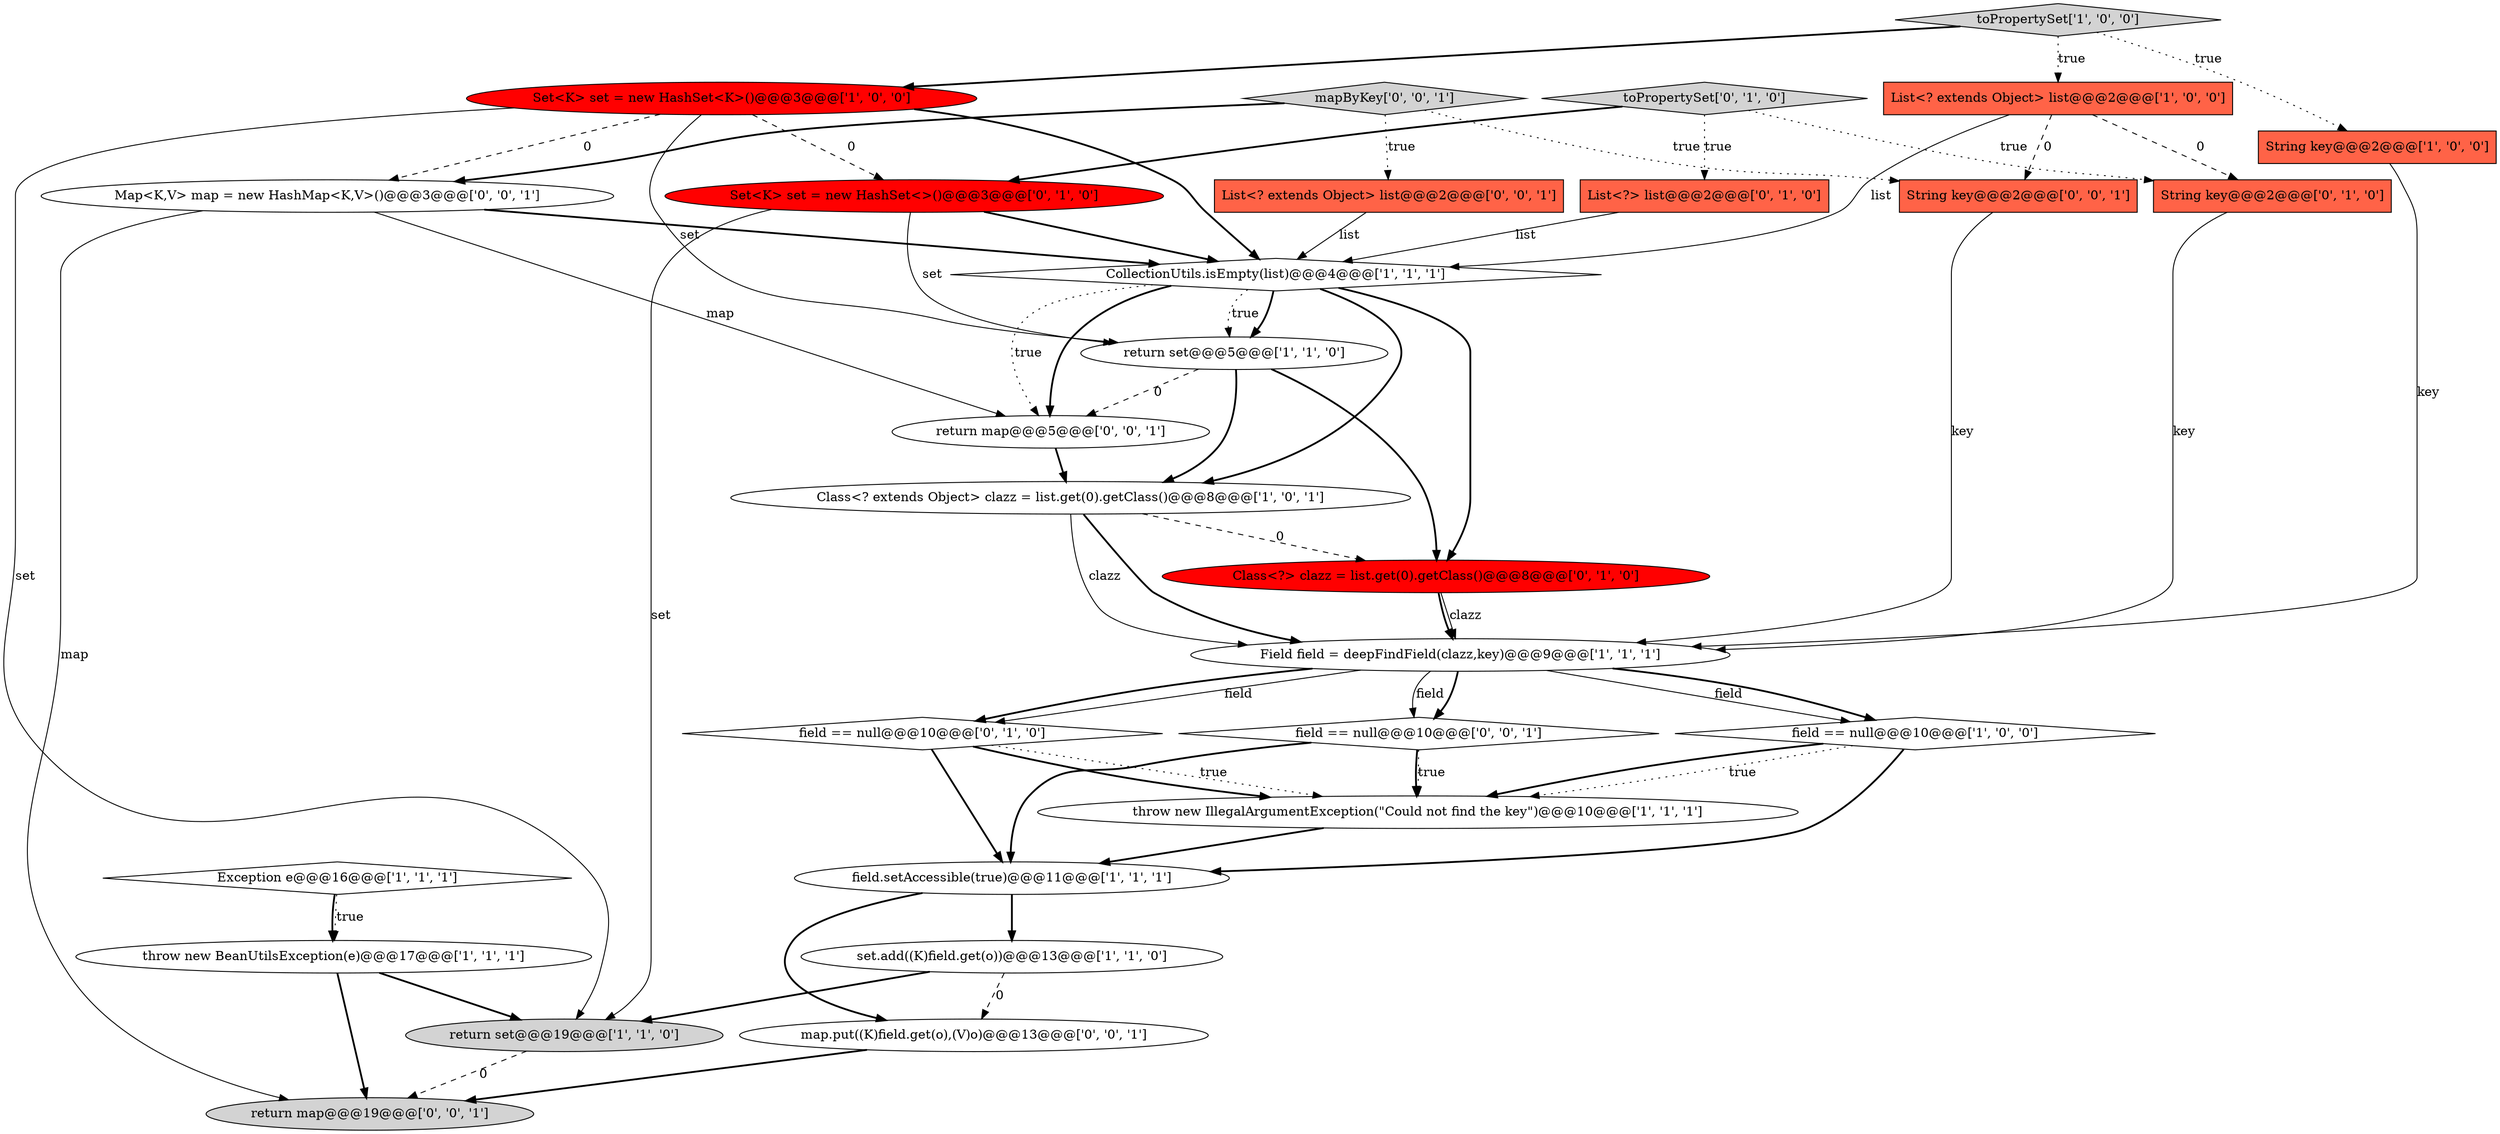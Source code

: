 digraph {
6 [style = filled, label = "set.add((K)field.get(o))@@@13@@@['1', '1', '0']", fillcolor = white, shape = ellipse image = "AAA0AAABBB1BBB"];
12 [style = filled, label = "field.setAccessible(true)@@@11@@@['1', '1', '1']", fillcolor = white, shape = ellipse image = "AAA0AAABBB1BBB"];
11 [style = filled, label = "throw new IllegalArgumentException(\"Could not find the key\")@@@10@@@['1', '1', '1']", fillcolor = white, shape = ellipse image = "AAA0AAABBB1BBB"];
13 [style = filled, label = "CollectionUtils.isEmpty(list)@@@4@@@['1', '1', '1']", fillcolor = white, shape = diamond image = "AAA0AAABBB1BBB"];
17 [style = filled, label = "field == null@@@10@@@['0', '1', '0']", fillcolor = white, shape = diamond image = "AAA0AAABBB2BBB"];
3 [style = filled, label = "Class<? extends Object> clazz = list.get(0).getClass()@@@8@@@['1', '0', '1']", fillcolor = white, shape = ellipse image = "AAA0AAABBB1BBB"];
20 [style = filled, label = "Class<?> clazz = list.get(0).getClass()@@@8@@@['0', '1', '0']", fillcolor = red, shape = ellipse image = "AAA1AAABBB2BBB"];
27 [style = filled, label = "return map@@@19@@@['0', '0', '1']", fillcolor = lightgray, shape = ellipse image = "AAA0AAABBB3BBB"];
21 [style = filled, label = "return map@@@5@@@['0', '0', '1']", fillcolor = white, shape = ellipse image = "AAA0AAABBB3BBB"];
23 [style = filled, label = "Map<K,V> map = new HashMap<K,V>()@@@3@@@['0', '0', '1']", fillcolor = white, shape = ellipse image = "AAA0AAABBB3BBB"];
22 [style = filled, label = "List<? extends Object> list@@@2@@@['0', '0', '1']", fillcolor = tomato, shape = box image = "AAA0AAABBB3BBB"];
25 [style = filled, label = "mapByKey['0', '0', '1']", fillcolor = lightgray, shape = diamond image = "AAA0AAABBB3BBB"];
7 [style = filled, label = "Set<K> set = new HashSet<K>()@@@3@@@['1', '0', '0']", fillcolor = red, shape = ellipse image = "AAA1AAABBB1BBB"];
8 [style = filled, label = "Exception e@@@16@@@['1', '1', '1']", fillcolor = white, shape = diamond image = "AAA0AAABBB1BBB"];
16 [style = filled, label = "toPropertySet['0', '1', '0']", fillcolor = lightgray, shape = diamond image = "AAA0AAABBB2BBB"];
1 [style = filled, label = "field == null@@@10@@@['1', '0', '0']", fillcolor = white, shape = diamond image = "AAA0AAABBB1BBB"];
19 [style = filled, label = "String key@@@2@@@['0', '1', '0']", fillcolor = tomato, shape = box image = "AAA1AAABBB2BBB"];
9 [style = filled, label = "return set@@@5@@@['1', '1', '0']", fillcolor = white, shape = ellipse image = "AAA0AAABBB1BBB"];
10 [style = filled, label = "Field field = deepFindField(clazz,key)@@@9@@@['1', '1', '1']", fillcolor = white, shape = ellipse image = "AAA0AAABBB1BBB"];
14 [style = filled, label = "toPropertySet['1', '0', '0']", fillcolor = lightgray, shape = diamond image = "AAA0AAABBB1BBB"];
15 [style = filled, label = "Set<K> set = new HashSet<>()@@@3@@@['0', '1', '0']", fillcolor = red, shape = ellipse image = "AAA1AAABBB2BBB"];
24 [style = filled, label = "field == null@@@10@@@['0', '0', '1']", fillcolor = white, shape = diamond image = "AAA0AAABBB3BBB"];
28 [style = filled, label = "String key@@@2@@@['0', '0', '1']", fillcolor = tomato, shape = box image = "AAA0AAABBB3BBB"];
5 [style = filled, label = "List<? extends Object> list@@@2@@@['1', '0', '0']", fillcolor = tomato, shape = box image = "AAA1AAABBB1BBB"];
26 [style = filled, label = "map.put((K)field.get(o),(V)o)@@@13@@@['0', '0', '1']", fillcolor = white, shape = ellipse image = "AAA0AAABBB3BBB"];
2 [style = filled, label = "throw new BeanUtilsException(e)@@@17@@@['1', '1', '1']", fillcolor = white, shape = ellipse image = "AAA0AAABBB1BBB"];
18 [style = filled, label = "List<?> list@@@2@@@['0', '1', '0']", fillcolor = tomato, shape = box image = "AAA0AAABBB2BBB"];
4 [style = filled, label = "return set@@@19@@@['1', '1', '0']", fillcolor = lightgray, shape = ellipse image = "AAA0AAABBB1BBB"];
0 [style = filled, label = "String key@@@2@@@['1', '0', '0']", fillcolor = tomato, shape = box image = "AAA0AAABBB1BBB"];
7->13 [style = bold, label=""];
16->19 [style = dotted, label="true"];
16->15 [style = bold, label=""];
24->12 [style = bold, label=""];
15->13 [style = bold, label=""];
15->4 [style = solid, label="set"];
7->23 [style = dashed, label="0"];
10->17 [style = solid, label="field"];
14->0 [style = dotted, label="true"];
28->10 [style = solid, label="key"];
16->18 [style = dotted, label="true"];
25->23 [style = bold, label=""];
10->24 [style = bold, label=""];
8->2 [style = dotted, label="true"];
1->11 [style = dotted, label="true"];
17->11 [style = dotted, label="true"];
4->27 [style = dashed, label="0"];
9->20 [style = bold, label=""];
11->12 [style = bold, label=""];
10->17 [style = bold, label=""];
25->28 [style = dotted, label="true"];
12->26 [style = bold, label=""];
15->9 [style = solid, label="set"];
12->6 [style = bold, label=""];
2->4 [style = bold, label=""];
17->11 [style = bold, label=""];
23->21 [style = solid, label="map"];
3->10 [style = solid, label="clazz"];
1->11 [style = bold, label=""];
14->7 [style = bold, label=""];
20->10 [style = bold, label=""];
24->11 [style = dotted, label="true"];
3->10 [style = bold, label=""];
6->4 [style = bold, label=""];
7->9 [style = solid, label="set"];
26->27 [style = bold, label=""];
17->12 [style = bold, label=""];
23->27 [style = solid, label="map"];
14->5 [style = dotted, label="true"];
5->28 [style = dashed, label="0"];
5->13 [style = solid, label="list"];
13->3 [style = bold, label=""];
8->2 [style = bold, label=""];
13->21 [style = dotted, label="true"];
23->13 [style = bold, label=""];
19->10 [style = solid, label="key"];
24->11 [style = bold, label=""];
9->21 [style = dashed, label="0"];
6->26 [style = dashed, label="0"];
3->20 [style = dashed, label="0"];
1->12 [style = bold, label=""];
25->22 [style = dotted, label="true"];
22->13 [style = solid, label="list"];
18->13 [style = solid, label="list"];
20->10 [style = solid, label="clazz"];
10->24 [style = solid, label="field"];
9->3 [style = bold, label=""];
2->27 [style = bold, label=""];
7->15 [style = dashed, label="0"];
13->9 [style = bold, label=""];
10->1 [style = solid, label="field"];
10->1 [style = bold, label=""];
13->21 [style = bold, label=""];
5->19 [style = dashed, label="0"];
0->10 [style = solid, label="key"];
7->4 [style = solid, label="set"];
21->3 [style = bold, label=""];
13->20 [style = bold, label=""];
13->9 [style = dotted, label="true"];
}
